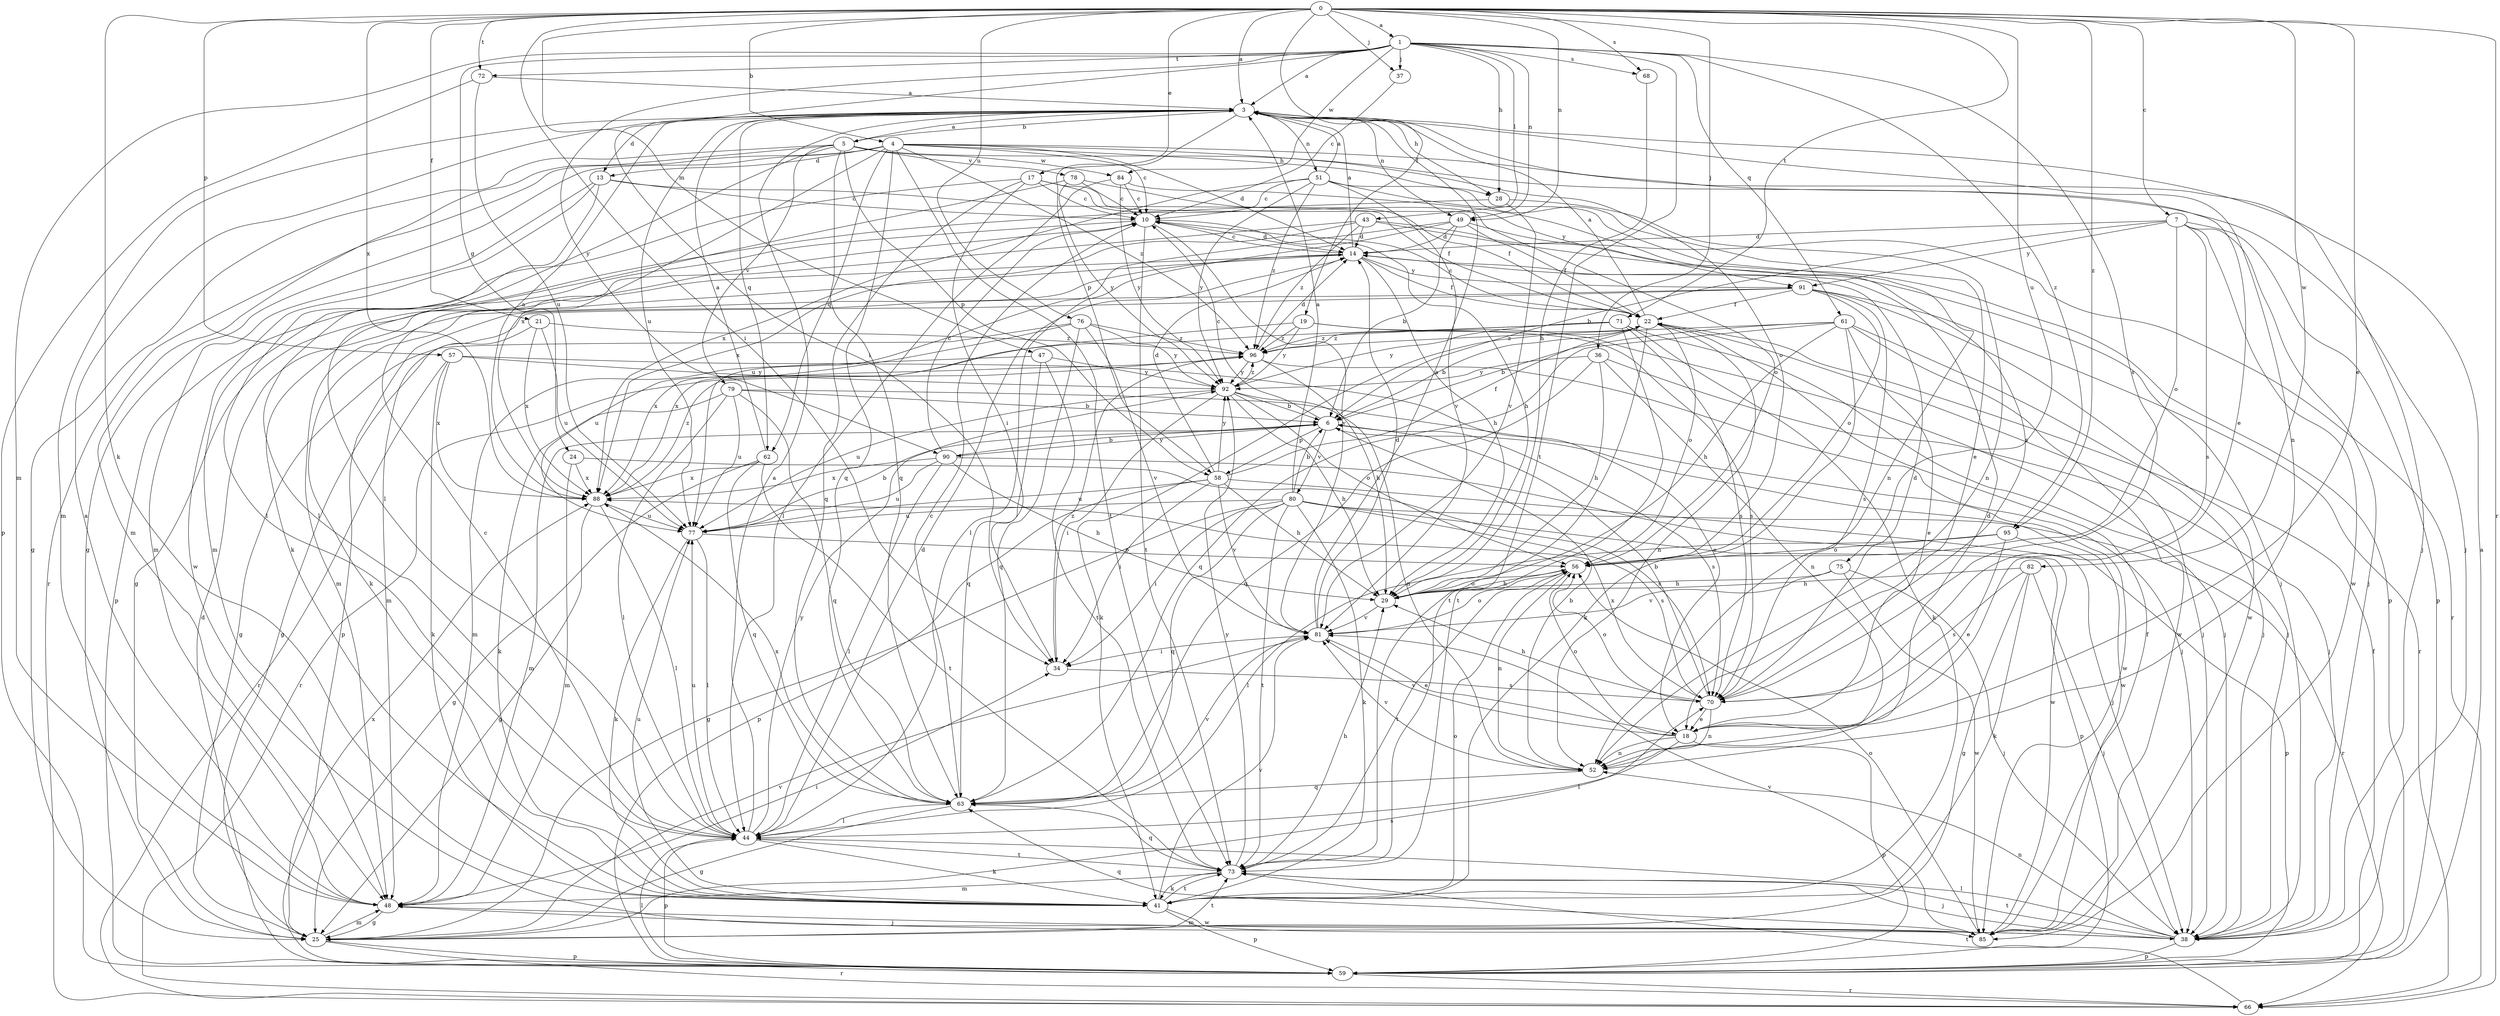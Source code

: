 strict digraph  {
0;
1;
3;
4;
5;
6;
7;
10;
13;
14;
17;
18;
19;
21;
22;
24;
25;
28;
29;
34;
36;
37;
38;
41;
43;
44;
47;
48;
49;
51;
52;
56;
57;
58;
59;
61;
62;
63;
66;
68;
70;
71;
72;
73;
75;
76;
77;
78;
79;
80;
81;
82;
84;
85;
88;
90;
91;
92;
95;
96;
0 -> 1  [label=a];
0 -> 3  [label=a];
0 -> 4  [label=b];
0 -> 7  [label=c];
0 -> 17  [label=e];
0 -> 18  [label=e];
0 -> 19  [label=f];
0 -> 21  [label=f];
0 -> 34  [label=i];
0 -> 36  [label=j];
0 -> 37  [label=j];
0 -> 41  [label=k];
0 -> 47  [label=m];
0 -> 49  [label=n];
0 -> 57  [label=p];
0 -> 66  [label=r];
0 -> 68  [label=s];
0 -> 71  [label=t];
0 -> 72  [label=t];
0 -> 75  [label=u];
0 -> 76  [label=u];
0 -> 82  [label=w];
0 -> 88  [label=x];
0 -> 95  [label=z];
1 -> 3  [label=a];
1 -> 24  [label=g];
1 -> 28  [label=h];
1 -> 34  [label=i];
1 -> 37  [label=j];
1 -> 43  [label=l];
1 -> 48  [label=m];
1 -> 49  [label=n];
1 -> 61  [label=q];
1 -> 68  [label=s];
1 -> 70  [label=s];
1 -> 72  [label=t];
1 -> 73  [label=t];
1 -> 84  [label=w];
1 -> 90  [label=y];
1 -> 95  [label=z];
3 -> 5  [label=b];
3 -> 13  [label=d];
3 -> 18  [label=e];
3 -> 28  [label=h];
3 -> 48  [label=m];
3 -> 49  [label=n];
3 -> 51  [label=n];
3 -> 52  [label=n];
3 -> 58  [label=p];
3 -> 62  [label=q];
3 -> 77  [label=u];
4 -> 10  [label=c];
4 -> 13  [label=d];
4 -> 14  [label=d];
4 -> 25  [label=g];
4 -> 28  [label=h];
4 -> 38  [label=j];
4 -> 56  [label=o];
4 -> 62  [label=q];
4 -> 63  [label=q];
4 -> 66  [label=r];
4 -> 73  [label=t];
4 -> 88  [label=x];
4 -> 96  [label=z];
5 -> 3  [label=a];
5 -> 25  [label=g];
5 -> 38  [label=j];
5 -> 44  [label=l];
5 -> 48  [label=m];
5 -> 58  [label=p];
5 -> 63  [label=q];
5 -> 78  [label=v];
5 -> 79  [label=v];
5 -> 84  [label=w];
6 -> 10  [label=c];
6 -> 48  [label=m];
6 -> 58  [label=p];
6 -> 70  [label=s];
6 -> 80  [label=v];
6 -> 85  [label=w];
6 -> 90  [label=y];
7 -> 6  [label=b];
7 -> 14  [label=d];
7 -> 38  [label=j];
7 -> 56  [label=o];
7 -> 59  [label=p];
7 -> 70  [label=s];
7 -> 85  [label=w];
7 -> 91  [label=y];
10 -> 14  [label=d];
10 -> 29  [label=h];
10 -> 59  [label=p];
10 -> 73  [label=t];
10 -> 81  [label=v];
13 -> 10  [label=c];
13 -> 22  [label=f];
13 -> 44  [label=l];
13 -> 48  [label=m];
13 -> 85  [label=w];
14 -> 3  [label=a];
14 -> 10  [label=c];
14 -> 22  [label=f];
14 -> 29  [label=h];
14 -> 41  [label=k];
14 -> 48  [label=m];
14 -> 91  [label=y];
17 -> 10  [label=c];
17 -> 34  [label=i];
17 -> 44  [label=l];
17 -> 56  [label=o];
17 -> 63  [label=q];
17 -> 91  [label=y];
18 -> 44  [label=l];
18 -> 52  [label=n];
18 -> 56  [label=o];
18 -> 59  [label=p];
18 -> 81  [label=v];
19 -> 38  [label=j];
19 -> 70  [label=s];
19 -> 88  [label=x];
19 -> 92  [label=y];
19 -> 96  [label=z];
21 -> 25  [label=g];
21 -> 77  [label=u];
21 -> 88  [label=x];
21 -> 96  [label=z];
22 -> 3  [label=a];
22 -> 6  [label=b];
22 -> 10  [label=c];
22 -> 38  [label=j];
22 -> 41  [label=k];
22 -> 52  [label=n];
22 -> 56  [label=o];
22 -> 73  [label=t];
22 -> 96  [label=z];
24 -> 48  [label=m];
24 -> 70  [label=s];
24 -> 88  [label=x];
25 -> 48  [label=m];
25 -> 59  [label=p];
25 -> 66  [label=r];
25 -> 70  [label=s];
25 -> 73  [label=t];
25 -> 81  [label=v];
25 -> 88  [label=x];
28 -> 48  [label=m];
28 -> 52  [label=n];
28 -> 81  [label=v];
29 -> 56  [label=o];
29 -> 81  [label=v];
34 -> 70  [label=s];
34 -> 96  [label=z];
36 -> 29  [label=h];
36 -> 38  [label=j];
36 -> 52  [label=n];
36 -> 63  [label=q];
36 -> 92  [label=y];
37 -> 10  [label=c];
38 -> 44  [label=l];
38 -> 48  [label=m];
38 -> 52  [label=n];
38 -> 59  [label=p];
38 -> 73  [label=t];
41 -> 56  [label=o];
41 -> 59  [label=p];
41 -> 73  [label=t];
41 -> 77  [label=u];
41 -> 81  [label=v];
41 -> 85  [label=w];
43 -> 14  [label=d];
43 -> 25  [label=g];
43 -> 38  [label=j];
43 -> 59  [label=p];
43 -> 88  [label=x];
43 -> 96  [label=z];
44 -> 3  [label=a];
44 -> 10  [label=c];
44 -> 14  [label=d];
44 -> 41  [label=k];
44 -> 59  [label=p];
44 -> 73  [label=t];
44 -> 77  [label=u];
44 -> 92  [label=y];
47 -> 48  [label=m];
47 -> 63  [label=q];
47 -> 73  [label=t];
47 -> 92  [label=y];
48 -> 3  [label=a];
48 -> 25  [label=g];
48 -> 34  [label=i];
48 -> 38  [label=j];
49 -> 6  [label=b];
49 -> 14  [label=d];
49 -> 22  [label=f];
49 -> 44  [label=l];
49 -> 66  [label=r];
49 -> 77  [label=u];
51 -> 3  [label=a];
51 -> 10  [label=c];
51 -> 18  [label=e];
51 -> 52  [label=n];
51 -> 81  [label=v];
51 -> 88  [label=x];
51 -> 92  [label=y];
51 -> 96  [label=z];
52 -> 6  [label=b];
52 -> 14  [label=d];
52 -> 63  [label=q];
52 -> 81  [label=v];
56 -> 29  [label=h];
56 -> 52  [label=n];
56 -> 73  [label=t];
57 -> 18  [label=e];
57 -> 41  [label=k];
57 -> 66  [label=r];
57 -> 88  [label=x];
57 -> 92  [label=y];
58 -> 14  [label=d];
58 -> 22  [label=f];
58 -> 29  [label=h];
58 -> 34  [label=i];
58 -> 38  [label=j];
58 -> 59  [label=p];
58 -> 77  [label=u];
58 -> 81  [label=v];
58 -> 92  [label=y];
59 -> 3  [label=a];
59 -> 14  [label=d];
59 -> 22  [label=f];
59 -> 44  [label=l];
59 -> 66  [label=r];
61 -> 6  [label=b];
61 -> 18  [label=e];
61 -> 29  [label=h];
61 -> 38  [label=j];
61 -> 41  [label=k];
61 -> 63  [label=q];
61 -> 85  [label=w];
61 -> 96  [label=z];
62 -> 3  [label=a];
62 -> 25  [label=g];
62 -> 63  [label=q];
62 -> 73  [label=t];
62 -> 88  [label=x];
63 -> 10  [label=c];
63 -> 25  [label=g];
63 -> 44  [label=l];
63 -> 81  [label=v];
63 -> 88  [label=x];
66 -> 73  [label=t];
68 -> 29  [label=h];
70 -> 6  [label=b];
70 -> 14  [label=d];
70 -> 18  [label=e];
70 -> 29  [label=h];
70 -> 52  [label=n];
70 -> 56  [label=o];
70 -> 88  [label=x];
71 -> 38  [label=j];
71 -> 41  [label=k];
71 -> 70  [label=s];
71 -> 73  [label=t];
71 -> 88  [label=x];
71 -> 92  [label=y];
71 -> 96  [label=z];
72 -> 3  [label=a];
72 -> 59  [label=p];
72 -> 77  [label=u];
73 -> 29  [label=h];
73 -> 38  [label=j];
73 -> 41  [label=k];
73 -> 48  [label=m];
73 -> 63  [label=q];
73 -> 92  [label=y];
75 -> 29  [label=h];
75 -> 38  [label=j];
75 -> 81  [label=v];
75 -> 85  [label=w];
76 -> 25  [label=g];
76 -> 63  [label=q];
76 -> 77  [label=u];
76 -> 81  [label=v];
76 -> 92  [label=y];
76 -> 96  [label=z];
77 -> 6  [label=b];
77 -> 41  [label=k];
77 -> 44  [label=l];
77 -> 56  [label=o];
78 -> 10  [label=c];
78 -> 22  [label=f];
78 -> 41  [label=k];
78 -> 92  [label=y];
79 -> 6  [label=b];
79 -> 41  [label=k];
79 -> 44  [label=l];
79 -> 63  [label=q];
79 -> 77  [label=u];
79 -> 85  [label=w];
80 -> 3  [label=a];
80 -> 6  [label=b];
80 -> 25  [label=g];
80 -> 34  [label=i];
80 -> 41  [label=k];
80 -> 59  [label=p];
80 -> 63  [label=q];
80 -> 66  [label=r];
80 -> 70  [label=s];
80 -> 73  [label=t];
80 -> 77  [label=u];
81 -> 3  [label=a];
81 -> 14  [label=d];
81 -> 18  [label=e];
81 -> 34  [label=i];
81 -> 56  [label=o];
82 -> 25  [label=g];
82 -> 29  [label=h];
82 -> 38  [label=j];
82 -> 41  [label=k];
82 -> 70  [label=s];
84 -> 10  [label=c];
84 -> 44  [label=l];
84 -> 70  [label=s];
84 -> 92  [label=y];
85 -> 22  [label=f];
85 -> 56  [label=o];
85 -> 63  [label=q];
85 -> 81  [label=v];
88 -> 3  [label=a];
88 -> 25  [label=g];
88 -> 44  [label=l];
88 -> 77  [label=u];
88 -> 96  [label=z];
90 -> 6  [label=b];
90 -> 10  [label=c];
90 -> 29  [label=h];
90 -> 44  [label=l];
90 -> 77  [label=u];
90 -> 85  [label=w];
90 -> 88  [label=x];
91 -> 22  [label=f];
91 -> 48  [label=m];
91 -> 56  [label=o];
91 -> 59  [label=p];
91 -> 66  [label=r];
91 -> 70  [label=s];
91 -> 85  [label=w];
92 -> 6  [label=b];
92 -> 29  [label=h];
92 -> 34  [label=i];
92 -> 52  [label=n];
92 -> 56  [label=o];
92 -> 77  [label=u];
92 -> 96  [label=z];
95 -> 18  [label=e];
95 -> 44  [label=l];
95 -> 56  [label=o];
95 -> 59  [label=p];
96 -> 14  [label=d];
96 -> 29  [label=h];
96 -> 38  [label=j];
96 -> 66  [label=r];
96 -> 92  [label=y];
}
